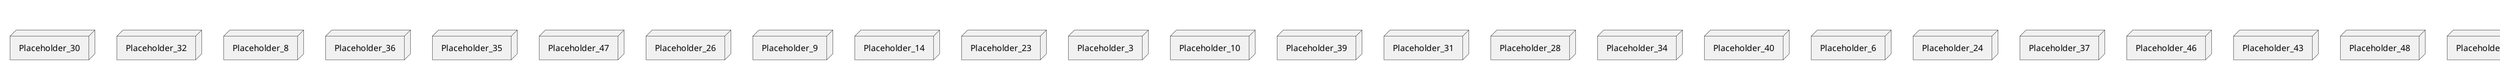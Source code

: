 @startuml
skinparam fixCircleLabelOverlapping true
node Placeholder_29 {
[aName] [[cloudscale-project-cloudstore.system#_xPCmCrw4Ee6CfrIq4ycKqQ]]
}
node Placeholder_30 {
[aName] [[cloudscale-project-cloudstore.system#_xPCmCrw4Ee6CfrIq4ycKqQ]]
}
node Placeholder_32 {
[aName] [[cloudscale-project-cloudstore.system#_xPCmCrw4Ee6CfrIq4ycKqQ]]
}
node Placeholder_8 {
[aName] [[cloudscale-project-cloudstore.system#_xPCmCrw4Ee6CfrIq4ycKqQ]]
}
node Placeholder_36 {
[aName] [[cloudscale-project-cloudstore.system#_xPCmCrw4Ee6CfrIq4ycKqQ]]
}
node Placeholder_35 {
[aName] [[cloudscale-project-cloudstore.system#_xPCmCrw4Ee6CfrIq4ycKqQ]]
}
node Placeholder_47 {
[aName] [[cloudscale-project-cloudstore.system#_xPCmCrw4Ee6CfrIq4ycKqQ]]
}
node Placeholder_26 {
[aName] [[cloudscale-project-cloudstore.system#_xPCmCrw4Ee6CfrIq4ycKqQ]]
}
node Placeholder_9 {
[aName] [[cloudscale-project-cloudstore.system#_xPCmCrw4Ee6CfrIq4ycKqQ]]
}
node Placeholder_14 {
[aName] [[cloudscale-project-cloudstore.system#_xPCmCrw4Ee6CfrIq4ycKqQ]]
}
node Placeholder_23 {
[aName] [[cloudscale-project-cloudstore.system#_xPCmCrw4Ee6CfrIq4ycKqQ]]
}
node Placeholder_3 {
[aName] [[cloudscale-project-cloudstore.system#_xPCmCrw4Ee6CfrIq4ycKqQ]]
}
node Placeholder_10 {
[aName] [[cloudscale-project-cloudstore.system#_xPCmCrw4Ee6CfrIq4ycKqQ]]
}
node Placeholder_39 {
[aName] [[cloudscale-project-cloudstore.system#_xPCmCrw4Ee6CfrIq4ycKqQ]]
}
node Placeholder_31 {
[aName] [[cloudscale-project-cloudstore.system#_xPCmCrw4Ee6CfrIq4ycKqQ]]
}
node Placeholder_28 {
[aName] [[cloudscale-project-cloudstore.system#_xPCmCrw4Ee6CfrIq4ycKqQ]]
}
node Placeholder_34 {
[aName] [[cloudscale-project-cloudstore.system#_xPCmCrw4Ee6CfrIq4ycKqQ]]
}
node Placeholder_40 {
[aName] [[cloudscale-project-cloudstore.system#_xPCmCrw4Ee6CfrIq4ycKqQ]]
}
node Placeholder_6 {
[aName] [[cloudscale-project-cloudstore.system#_xPCmCrw4Ee6CfrIq4ycKqQ]]
}
node Placeholder_24 {
[aName] [[cloudscale-project-cloudstore.system#_xPCmCrw4Ee6CfrIq4ycKqQ]]
}
node Placeholder_37 {
[aName] [[cloudscale-project-cloudstore.system#_xPCmCrw4Ee6CfrIq4ycKqQ]]
}
node Placeholder_46 {
[aName] [[cloudscale-project-cloudstore.system#_xPCmCrw4Ee6CfrIq4ycKqQ]]
}
node Placeholder_43 {
[aName] [[cloudscale-project-cloudstore.system#_xPCmCrw4Ee6CfrIq4ycKqQ]]
}
node Placeholder_48 {
[aName] [[cloudscale-project-cloudstore.system#_xPCmCrw4Ee6CfrIq4ycKqQ]]
}
node Placeholder_45 {
[aName] [[cloudscale-project-cloudstore.system#_xPCmCrw4Ee6CfrIq4ycKqQ]]
}
node Placeholder_13 {
[aName] [[cloudscale-project-cloudstore.system#_xPCmCrw4Ee6CfrIq4ycKqQ]]
}
node Placeholder_7 {
[aName] [[cloudscale-project-cloudstore.system#_xPCmCrw4Ee6CfrIq4ycKqQ]]
}
node Placeholder_21 {
[aName] [[cloudscale-project-cloudstore.system#_xPCmCrw4Ee6CfrIq4ycKqQ]]
}
node Placeholder_38 {
[aName] [[cloudscale-project-cloudstore.system#_xPCmCrw4Ee6CfrIq4ycKqQ]]
}
node Placeholder_42 {
[aName] [[cloudscale-project-cloudstore.system#_xPCmCrw4Ee6CfrIq4ycKqQ]]
}
node Placeholder_4 {
[aName] [[cloudscale-project-cloudstore.system#_xPCmCrw4Ee6CfrIq4ycKqQ]]
}
node Placeholder_44 {
[aName] [[cloudscale-project-cloudstore.system#_xPCmCrw4Ee6CfrIq4ycKqQ]]
}
node Placeholder_41 {
[aName] [[cloudscale-project-cloudstore.system#_xPCmCrw4Ee6CfrIq4ycKqQ]]
}
node Placeholder_11 {
[aName] [[cloudscale-project-cloudstore.system#_xPCmCrw4Ee6CfrIq4ycKqQ]]
}
node Placeholder_49 {
[aName] [[cloudscale-project-cloudstore.system#_xPCmCrw4Ee6CfrIq4ycKqQ]]
}
[aName] -(0- [aName] : eu_cloudscale_showcase_servlets_helpers_PaymentService_Provider

@enduml
